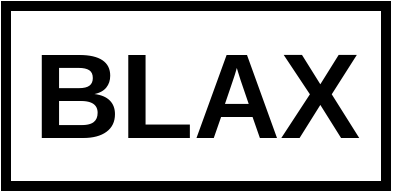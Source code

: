 <mxfile>
    <diagram id="8BhhwG6aeqCvXPYgFpcq" name="Page-1">
        <mxGraphModel dx="248" dy="789" grid="1" gridSize="10" guides="1" tooltips="1" connect="1" arrows="1" fold="1" page="1" pageScale="1" pageWidth="827" pageHeight="1169" math="0" shadow="0">
            <root>
                <mxCell id="0"/>
                <mxCell id="1" parent="0"/>
                <mxCell id="2" value="BLAX" style="text;html=1;align=center;verticalAlign=middle;resizable=0;points=[];autosize=1;fontSize=60;fontFamily=Helvetica;fontStyle=1;fillColor=default;strokeColor=default;strokeWidth=5;labelBorderColor=none;" parent="1" vertex="1">
                    <mxGeometry x="20" y="115" width="190" height="90" as="geometry"/>
                </mxCell>
            </root>
        </mxGraphModel>
    </diagram>
</mxfile>